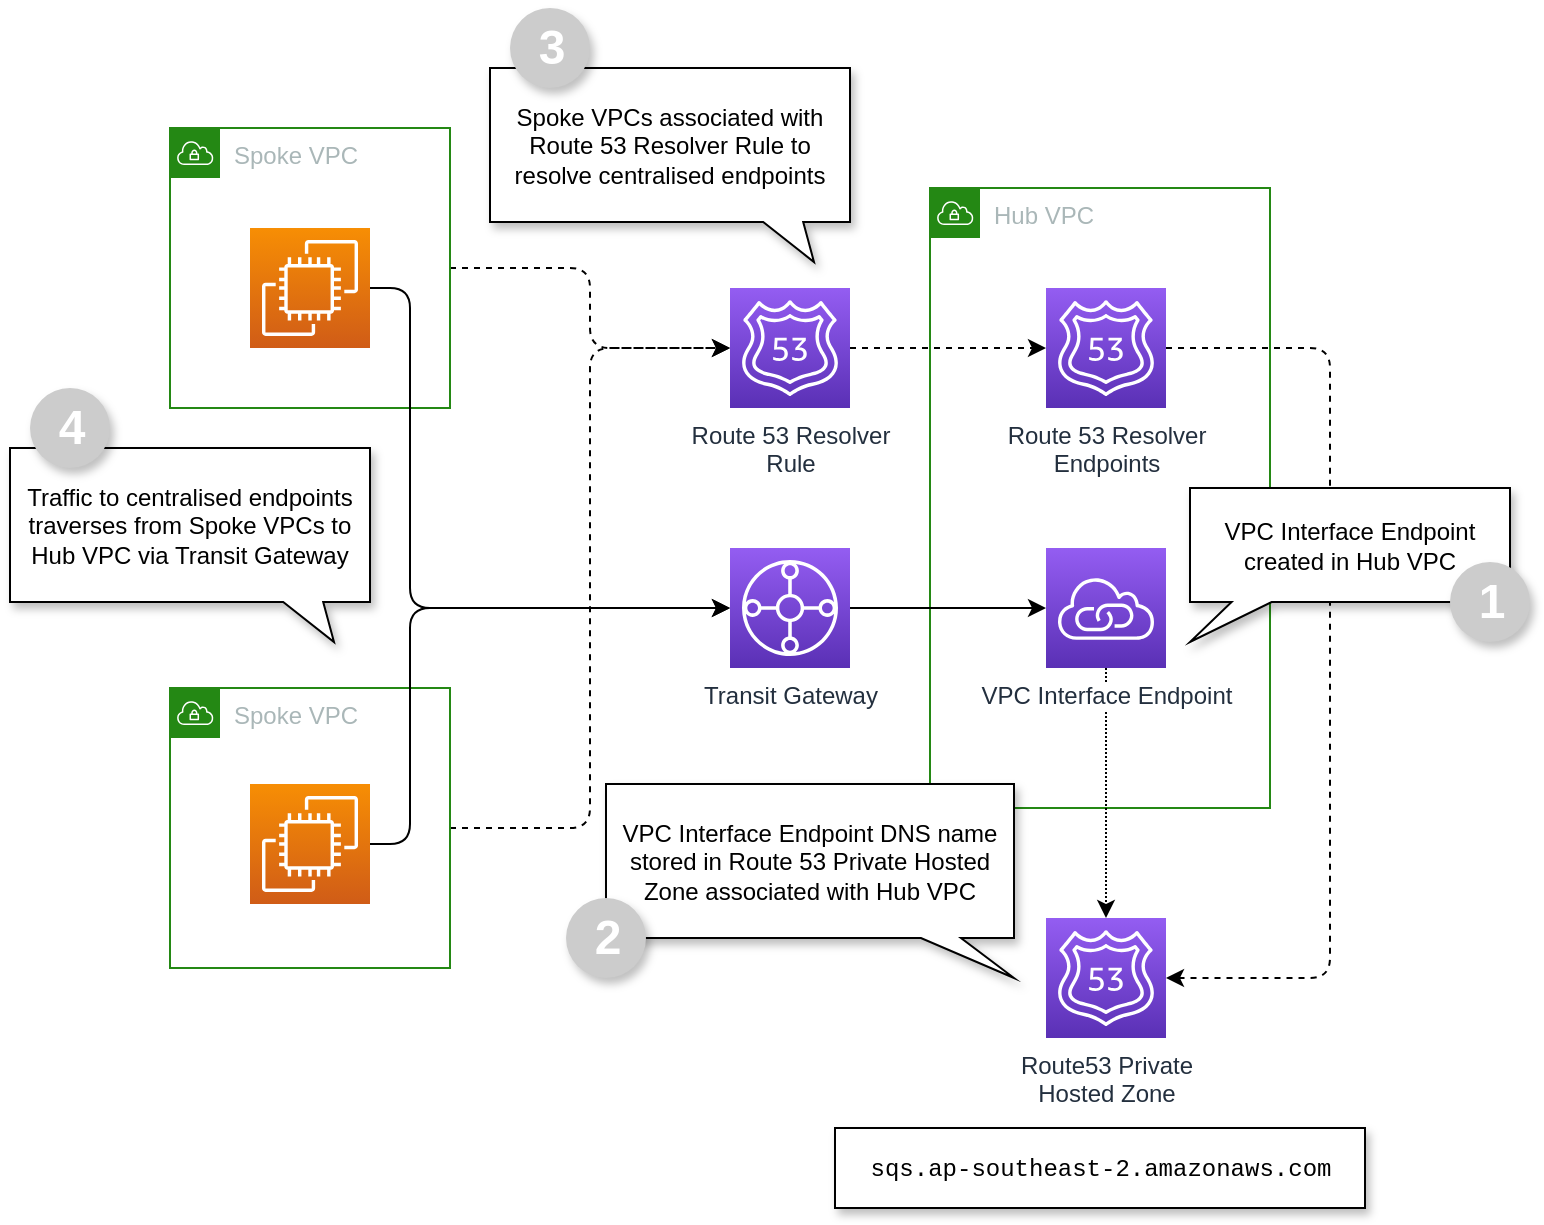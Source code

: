 <mxfile version="14.4.3" type="device"><diagram id="JsxtjI27Hfi1kgfOjE4q" name="Page-1"><mxGraphModel dx="922" dy="705" grid="1" gridSize="10" guides="1" tooltips="1" connect="1" arrows="1" fold="1" page="1" pageScale="1" pageWidth="827" pageHeight="1169" math="0" shadow="0"><root><mxCell id="0"/><mxCell id="1" parent="0"/><mxCell id="7_MfnZtIfvPlsU6E7z1Y-7" value="Hub VPC" style="points=[[0,0],[0.25,0],[0.5,0],[0.75,0],[1,0],[1,0.25],[1,0.5],[1,0.75],[1,1],[0.75,1],[0.5,1],[0.25,1],[0,1],[0,0.75],[0,0.5],[0,0.25]];outlineConnect=0;gradientColor=none;html=1;whiteSpace=wrap;fontSize=12;fontStyle=0;shape=mxgraph.aws4.group;grIcon=mxgraph.aws4.group_vpc;strokeColor=#248814;fillColor=none;verticalAlign=top;align=left;spacingLeft=30;fontColor=#AAB7B8;dashed=0;" vertex="1" parent="1"><mxGeometry x="494" y="190" width="170" height="310" as="geometry"/></mxCell><mxCell id="7_MfnZtIfvPlsU6E7z1Y-9" style="edgeStyle=orthogonalEdgeStyle;rounded=1;orthogonalLoop=1;jettySize=auto;html=1;dashed=1;dashPattern=1 1;" edge="1" parent="1" source="7_MfnZtIfvPlsU6E7z1Y-2" target="7_MfnZtIfvPlsU6E7z1Y-1"><mxGeometry relative="1" as="geometry"/></mxCell><mxCell id="7_MfnZtIfvPlsU6E7z1Y-23" style="edgeStyle=orthogonalEdgeStyle;rounded=1;orthogonalLoop=1;jettySize=auto;html=1;dashed=1;" edge="1" parent="1" source="7_MfnZtIfvPlsU6E7z1Y-3" target="7_MfnZtIfvPlsU6E7z1Y-19"><mxGeometry relative="1" as="geometry"/></mxCell><mxCell id="7_MfnZtIfvPlsU6E7z1Y-3" value="Spoke VPC" style="points=[[0,0],[0.25,0],[0.5,0],[0.75,0],[1,0],[1,0.25],[1,0.5],[1,0.75],[1,1],[0.75,1],[0.5,1],[0.25,1],[0,1],[0,0.75],[0,0.5],[0,0.25]];outlineConnect=0;gradientColor=none;html=1;whiteSpace=wrap;fontSize=12;fontStyle=0;shape=mxgraph.aws4.group;grIcon=mxgraph.aws4.group_vpc;strokeColor=#248814;fillColor=none;verticalAlign=top;align=left;spacingLeft=30;fontColor=#AAB7B8;dashed=0;" vertex="1" parent="1"><mxGeometry x="114" y="160" width="140" height="140" as="geometry"/></mxCell><mxCell id="7_MfnZtIfvPlsU6E7z1Y-11" style="edgeStyle=orthogonalEdgeStyle;rounded=1;orthogonalLoop=1;jettySize=auto;html=1;" edge="1" parent="1" source="7_MfnZtIfvPlsU6E7z1Y-5" target="7_MfnZtIfvPlsU6E7z1Y-6"><mxGeometry relative="1" as="geometry"><Array as="points"><mxPoint x="234" y="240"/><mxPoint x="234" y="400"/></Array></mxGeometry></mxCell><mxCell id="7_MfnZtIfvPlsU6E7z1Y-5" value="" style="points=[[0,0,0],[0.25,0,0],[0.5,0,0],[0.75,0,0],[1,0,0],[0,1,0],[0.25,1,0],[0.5,1,0],[0.75,1,0],[1,1,0],[0,0.25,0],[0,0.5,0],[0,0.75,0],[1,0.25,0],[1,0.5,0],[1,0.75,0]];outlineConnect=0;fontColor=#232F3E;gradientColor=#F78E04;gradientDirection=north;fillColor=#D05C17;strokeColor=#ffffff;dashed=0;verticalLabelPosition=bottom;verticalAlign=top;align=center;html=1;fontSize=12;fontStyle=0;aspect=fixed;shape=mxgraph.aws4.resourceIcon;resIcon=mxgraph.aws4.ec2;" vertex="1" parent="1"><mxGeometry x="154" y="210" width="60" height="60" as="geometry"/></mxCell><mxCell id="7_MfnZtIfvPlsU6E7z1Y-10" style="edgeStyle=orthogonalEdgeStyle;rounded=1;orthogonalLoop=1;jettySize=auto;html=1;" edge="1" parent="1" source="7_MfnZtIfvPlsU6E7z1Y-6" target="7_MfnZtIfvPlsU6E7z1Y-2"><mxGeometry relative="1" as="geometry"/></mxCell><mxCell id="7_MfnZtIfvPlsU6E7z1Y-1" value="&lt;span style=&quot;background-color: rgb(255 , 255 , 255)&quot;&gt;Route53 Private&lt;br&gt;Hosted Zone&lt;/span&gt;" style="points=[[0,0,0],[0.25,0,0],[0.5,0,0],[0.75,0,0],[1,0,0],[0,1,0],[0.25,1,0],[0.5,1,0],[0.75,1,0],[1,1,0],[0,0.25,0],[0,0.5,0],[0,0.75,0],[1,0.25,0],[1,0.5,0],[1,0.75,0]];outlineConnect=0;fontColor=#232F3E;gradientColor=#945DF2;gradientDirection=north;fillColor=#5A30B5;strokeColor=#ffffff;dashed=0;verticalLabelPosition=bottom;verticalAlign=top;align=center;html=1;fontSize=12;fontStyle=0;aspect=fixed;shape=mxgraph.aws4.resourceIcon;resIcon=mxgraph.aws4.route_53;" vertex="1" parent="1"><mxGeometry x="552" y="555" width="60" height="60" as="geometry"/></mxCell><mxCell id="7_MfnZtIfvPlsU6E7z1Y-2" value="&lt;span style=&quot;background-color: rgb(255 , 255 , 255)&quot;&gt;VPC Interface Endpoint&lt;/span&gt;" style="points=[[0,0,0],[0.25,0,0],[0.5,0,0],[0.75,0,0],[1,0,0],[0,1,0],[0.25,1,0],[0.5,1,0],[0.75,1,0],[1,1,0],[0,0.25,0],[0,0.5,0],[0,0.75,0],[1,0.25,0],[1,0.5,0],[1,0.75,0]];outlineConnect=0;fontColor=#232F3E;gradientColor=#945DF2;gradientDirection=north;fillColor=#5A30B5;strokeColor=#ffffff;dashed=0;verticalLabelPosition=bottom;verticalAlign=top;align=center;html=1;fontSize=12;fontStyle=0;aspect=fixed;shape=mxgraph.aws4.resourceIcon;resIcon=mxgraph.aws4.vpc_privatelink;" vertex="1" parent="1"><mxGeometry x="552" y="370" width="60" height="60" as="geometry"/></mxCell><mxCell id="7_MfnZtIfvPlsU6E7z1Y-6" value="&lt;span style=&quot;background-color: rgb(255 , 255 , 255)&quot;&gt;Transit Gateway&lt;/span&gt;" style="points=[[0,0,0],[0.25,0,0],[0.5,0,0],[0.75,0,0],[1,0,0],[0,1,0],[0.25,1,0],[0.5,1,0],[0.75,1,0],[1,1,0],[0,0.25,0],[0,0.5,0],[0,0.75,0],[1,0.25,0],[1,0.5,0],[1,0.75,0]];outlineConnect=0;fontColor=#232F3E;gradientColor=#945DF2;gradientDirection=north;fillColor=#5A30B5;strokeColor=#ffffff;dashed=0;verticalLabelPosition=bottom;verticalAlign=top;align=center;html=1;fontSize=12;fontStyle=0;aspect=fixed;shape=mxgraph.aws4.resourceIcon;resIcon=mxgraph.aws4.transit_gateway;" vertex="1" parent="1"><mxGeometry x="394" y="370" width="60" height="60" as="geometry"/></mxCell><mxCell id="7_MfnZtIfvPlsU6E7z1Y-24" style="edgeStyle=orthogonalEdgeStyle;rounded=1;orthogonalLoop=1;jettySize=auto;html=1;entryX=0;entryY=0.5;entryDx=0;entryDy=0;entryPerimeter=0;dashed=1;" edge="1" parent="1" source="7_MfnZtIfvPlsU6E7z1Y-16" target="7_MfnZtIfvPlsU6E7z1Y-19"><mxGeometry relative="1" as="geometry"/></mxCell><mxCell id="7_MfnZtIfvPlsU6E7z1Y-16" value="Spoke VPC" style="points=[[0,0],[0.25,0],[0.5,0],[0.75,0],[1,0],[1,0.25],[1,0.5],[1,0.75],[1,1],[0.75,1],[0.5,1],[0.25,1],[0,1],[0,0.75],[0,0.5],[0,0.25]];outlineConnect=0;gradientColor=none;html=1;whiteSpace=wrap;fontSize=12;fontStyle=0;shape=mxgraph.aws4.group;grIcon=mxgraph.aws4.group_vpc;strokeColor=#248814;fillColor=none;verticalAlign=top;align=left;spacingLeft=30;fontColor=#AAB7B8;dashed=0;" vertex="1" parent="1"><mxGeometry x="114" y="440" width="140" height="140" as="geometry"/></mxCell><mxCell id="7_MfnZtIfvPlsU6E7z1Y-18" style="edgeStyle=orthogonalEdgeStyle;rounded=1;orthogonalLoop=1;jettySize=auto;html=1;" edge="1" parent="1" source="7_MfnZtIfvPlsU6E7z1Y-17" target="7_MfnZtIfvPlsU6E7z1Y-6"><mxGeometry relative="1" as="geometry"><Array as="points"><mxPoint x="234" y="518"/><mxPoint x="234" y="400"/></Array></mxGeometry></mxCell><mxCell id="7_MfnZtIfvPlsU6E7z1Y-17" value="" style="points=[[0,0,0],[0.25,0,0],[0.5,0,0],[0.75,0,0],[1,0,0],[0,1,0],[0.25,1,0],[0.5,1,0],[0.75,1,0],[1,1,0],[0,0.25,0],[0,0.5,0],[0,0.75,0],[1,0.25,0],[1,0.5,0],[1,0.75,0]];outlineConnect=0;fontColor=#232F3E;gradientColor=#F78E04;gradientDirection=north;fillColor=#D05C17;strokeColor=#ffffff;dashed=0;verticalLabelPosition=bottom;verticalAlign=top;align=center;html=1;fontSize=12;fontStyle=0;aspect=fixed;shape=mxgraph.aws4.resourceIcon;resIcon=mxgraph.aws4.ec2;" vertex="1" parent="1"><mxGeometry x="154" y="488" width="60" height="60" as="geometry"/></mxCell><mxCell id="7_MfnZtIfvPlsU6E7z1Y-21" style="edgeStyle=orthogonalEdgeStyle;rounded=1;orthogonalLoop=1;jettySize=auto;html=1;dashed=1;" edge="1" parent="1" source="7_MfnZtIfvPlsU6E7z1Y-19" target="7_MfnZtIfvPlsU6E7z1Y-20"><mxGeometry relative="1" as="geometry"/></mxCell><mxCell id="7_MfnZtIfvPlsU6E7z1Y-19" value="&lt;span style=&quot;background-color: rgb(255 , 255 , 255)&quot;&gt;Route 53&amp;nbsp;&lt;/span&gt;Resolver&lt;br&gt;Rule" style="points=[[0,0,0],[0.25,0,0],[0.5,0,0],[0.75,0,0],[1,0,0],[0,1,0],[0.25,1,0],[0.5,1,0],[0.75,1,0],[1,1,0],[0,0.25,0],[0,0.5,0],[0,0.75,0],[1,0.25,0],[1,0.5,0],[1,0.75,0]];outlineConnect=0;fontColor=#232F3E;gradientColor=#945DF2;gradientDirection=north;fillColor=#5A30B5;strokeColor=#ffffff;dashed=0;verticalLabelPosition=bottom;verticalAlign=top;align=center;html=1;fontSize=12;fontStyle=0;aspect=fixed;shape=mxgraph.aws4.resourceIcon;resIcon=mxgraph.aws4.route_53;" vertex="1" parent="1"><mxGeometry x="394" y="240" width="60" height="60" as="geometry"/></mxCell><mxCell id="7_MfnZtIfvPlsU6E7z1Y-22" style="edgeStyle=orthogonalEdgeStyle;rounded=1;orthogonalLoop=1;jettySize=auto;html=1;dashed=1;" edge="1" parent="1" source="7_MfnZtIfvPlsU6E7z1Y-20" target="7_MfnZtIfvPlsU6E7z1Y-1"><mxGeometry relative="1" as="geometry"><Array as="points"><mxPoint x="694" y="270"/><mxPoint x="694" y="585"/></Array></mxGeometry></mxCell><mxCell id="7_MfnZtIfvPlsU6E7z1Y-20" value="&lt;span style=&quot;background-color: rgb(255 , 255 , 255)&quot;&gt;Route 53 Resolver&lt;br&gt;Endpoints&lt;br&gt;&lt;/span&gt;" style="points=[[0,0,0],[0.25,0,0],[0.5,0,0],[0.75,0,0],[1,0,0],[0,1,0],[0.25,1,0],[0.5,1,0],[0.75,1,0],[1,1,0],[0,0.25,0],[0,0.5,0],[0,0.75,0],[1,0.25,0],[1,0.5,0],[1,0.75,0]];outlineConnect=0;fontColor=#232F3E;gradientColor=#945DF2;gradientDirection=north;fillColor=#5A30B5;strokeColor=#ffffff;dashed=0;verticalLabelPosition=bottom;verticalAlign=top;align=center;html=1;fontSize=12;fontStyle=0;aspect=fixed;shape=mxgraph.aws4.resourceIcon;resIcon=mxgraph.aws4.route_53;" vertex="1" parent="1"><mxGeometry x="552" y="240" width="60" height="60" as="geometry"/></mxCell><mxCell id="7_MfnZtIfvPlsU6E7z1Y-28" value="VPC Interface Endpoint DNS name stored in Route 53 Private Hosted Zone associated with Hub VPC" style="shape=callout;whiteSpace=wrap;html=1;perimeter=calloutPerimeter;labelBackgroundColor=#ffffff;shadow=1;flipV=0;size=20;position=0.13;position2=0;flipH=1;spacing=8;" vertex="1" parent="1"><mxGeometry x="332" y="488" width="204" height="97" as="geometry"/></mxCell><mxCell id="7_MfnZtIfvPlsU6E7z1Y-29" value="&lt;div&gt;&lt;b style=&quot;color: rgb(255 , 255 , 255) ; font-family: &amp;#34;helvetica&amp;#34; ; font-size: 24px&quot;&gt;2&lt;/b&gt;&lt;/div&gt;" style="ellipse;whiteSpace=wrap;html=1;aspect=fixed;shadow=1;labelBackgroundColor=none;fontFamily=Courier New;fontColor=#333333;strokeColor=none;fillColor=#CCCCCC;align=center;spacingLeft=2;" vertex="1" parent="1"><mxGeometry x="312" y="545" width="40" height="40" as="geometry"/></mxCell><mxCell id="7_MfnZtIfvPlsU6E7z1Y-30" value="&lt;font face=&quot;Courier New&quot;&gt;sqs.ap-southeast-2.amazonaws.com&lt;/font&gt;" style="rounded=0;whiteSpace=wrap;html=1;shadow=1;" vertex="1" parent="1"><mxGeometry x="446.5" y="660" width="265" height="40" as="geometry"/></mxCell><mxCell id="7_MfnZtIfvPlsU6E7z1Y-31" value="VPC Interface Endpoint created in Hub VPC" style="shape=callout;whiteSpace=wrap;html=1;perimeter=calloutPerimeter;labelBackgroundColor=#ffffff;shadow=1;flipV=0;size=20;position=0.13;position2=0;flipH=0;spacing=8;" vertex="1" parent="1"><mxGeometry x="624" y="340" width="160" height="77" as="geometry"/></mxCell><mxCell id="7_MfnZtIfvPlsU6E7z1Y-32" value="&lt;div style=&quot;&quot;&gt;&lt;b style=&quot;color: rgb(255 , 255 , 255) ; font-family: &amp;quot;helvetica&amp;quot; ; font-size: 24px&quot;&gt;1&lt;/b&gt;&lt;/div&gt;" style="ellipse;whiteSpace=wrap;html=1;aspect=fixed;shadow=1;labelBackgroundColor=none;fontFamily=Courier New;fontColor=#333333;strokeColor=none;fillColor=#CCCCCC;align=center;spacingLeft=2;" vertex="1" parent="1"><mxGeometry x="754" y="377" width="40" height="40" as="geometry"/></mxCell><mxCell id="7_MfnZtIfvPlsU6E7z1Y-36" value="Spoke VPCs associated with Route 53 Resolver Rule to resolve centralised endpoints" style="shape=callout;whiteSpace=wrap;html=1;perimeter=calloutPerimeter;labelBackgroundColor=#ffffff;shadow=1;flipV=0;size=20;position=0.13;position2=0.1;flipH=1;spacing=8;" vertex="1" parent="1"><mxGeometry x="274" y="130" width="180" height="97" as="geometry"/></mxCell><mxCell id="7_MfnZtIfvPlsU6E7z1Y-37" value="&lt;div&gt;&lt;b style=&quot;color: rgb(255 , 255 , 255) ; font-family: &amp;#34;helvetica&amp;#34; ; font-size: 24px&quot;&gt;3&lt;/b&gt;&lt;/div&gt;" style="ellipse;whiteSpace=wrap;html=1;aspect=fixed;shadow=1;labelBackgroundColor=none;fontFamily=Courier New;fontColor=#333333;strokeColor=none;fillColor=#CCCCCC;align=center;spacingLeft=2;" vertex="1" parent="1"><mxGeometry x="284" y="100" width="40" height="40" as="geometry"/></mxCell><mxCell id="7_MfnZtIfvPlsU6E7z1Y-38" value="Traffic to centralised endpoints traverses from Spoke VPCs to Hub VPC via Transit Gateway" style="shape=callout;whiteSpace=wrap;html=1;perimeter=calloutPerimeter;labelBackgroundColor=#ffffff;shadow=1;flipV=0;size=20;position=0.13;position2=0.1;flipH=1;spacing=8;" vertex="1" parent="1"><mxGeometry x="34" y="320" width="180" height="97" as="geometry"/></mxCell><mxCell id="7_MfnZtIfvPlsU6E7z1Y-39" value="&lt;div&gt;&lt;b style=&quot;color: rgb(255 , 255 , 255) ; font-family: &amp;#34;helvetica&amp;#34; ; font-size: 24px&quot;&gt;4&lt;/b&gt;&lt;/div&gt;" style="ellipse;whiteSpace=wrap;html=1;aspect=fixed;shadow=1;labelBackgroundColor=none;fontFamily=Courier New;fontColor=#333333;strokeColor=none;fillColor=#CCCCCC;align=center;spacingLeft=2;" vertex="1" parent="1"><mxGeometry x="44" y="290" width="40" height="40" as="geometry"/></mxCell></root></mxGraphModel></diagram></mxfile>
